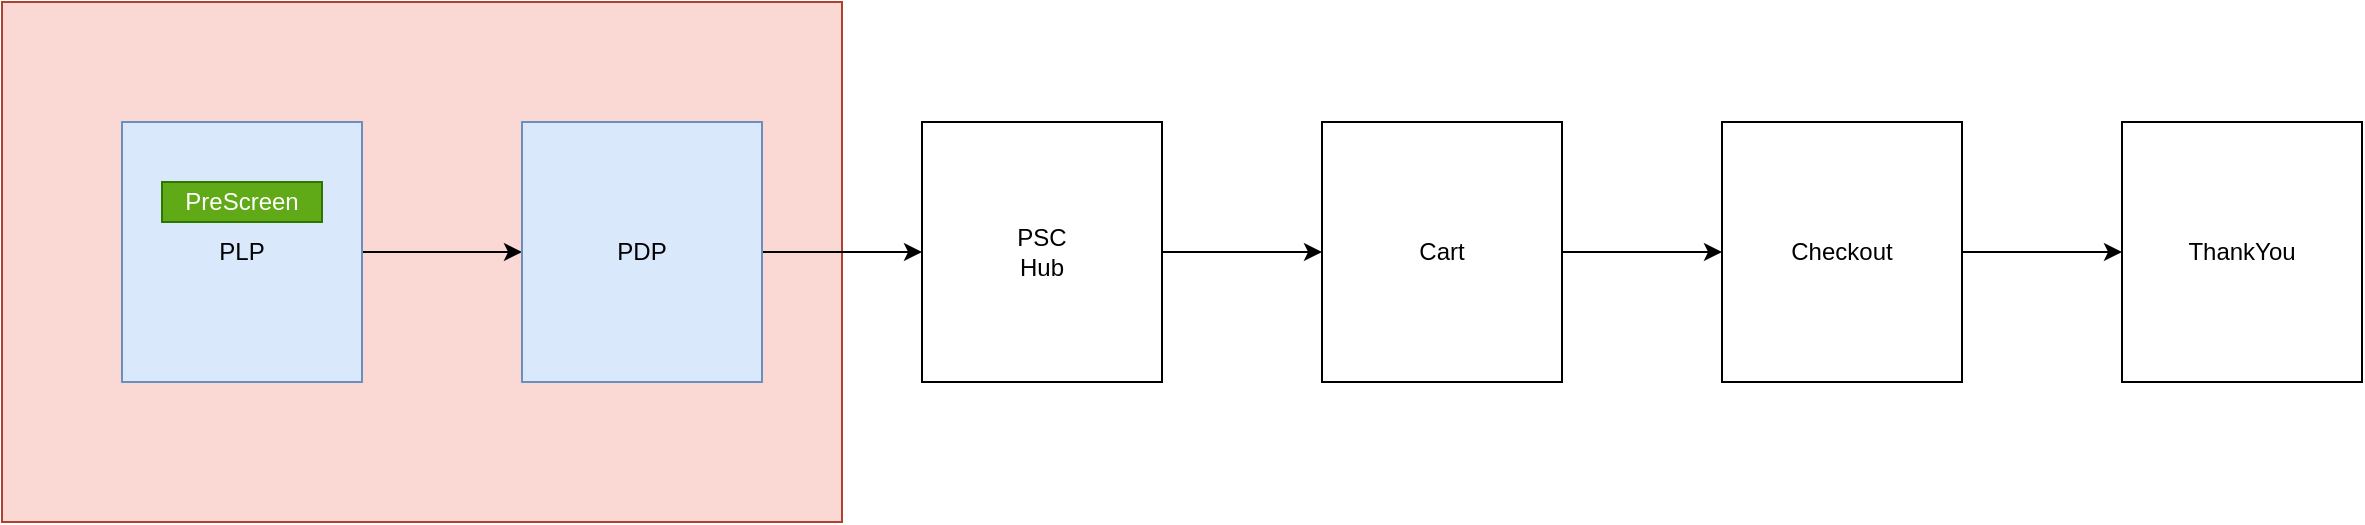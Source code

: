 <mxfile version="13.10.0" type="github">
  <diagram id="JsG0qtpKEguwI-xBwZPF" name="Page-1">
    <mxGraphModel dx="1422" dy="705" grid="1" gridSize="10" guides="1" tooltips="1" connect="1" arrows="1" fold="1" page="1" pageScale="1" pageWidth="3300" pageHeight="2339" math="0" shadow="0">
      <root>
        <mxCell id="0" />
        <mxCell id="1" parent="0" />
        <mxCell id="dXR1djHrMBTUY8D0_lZp-13" value="" style="rounded=0;whiteSpace=wrap;html=1;fillColor=#fad9d5;strokeColor=#ae4132;" vertex="1" parent="1">
          <mxGeometry x="280" y="330" width="420" height="260" as="geometry" />
        </mxCell>
        <mxCell id="dXR1djHrMBTUY8D0_lZp-3" value="" style="edgeStyle=orthogonalEdgeStyle;rounded=0;orthogonalLoop=1;jettySize=auto;html=1;" edge="1" parent="1" source="dXR1djHrMBTUY8D0_lZp-1" target="dXR1djHrMBTUY8D0_lZp-2">
          <mxGeometry relative="1" as="geometry" />
        </mxCell>
        <mxCell id="dXR1djHrMBTUY8D0_lZp-1" value="PLP" style="rounded=0;whiteSpace=wrap;html=1;fillColor=#dae8fc;strokeColor=#6c8ebf;" vertex="1" parent="1">
          <mxGeometry x="340" y="390" width="120" height="130" as="geometry" />
        </mxCell>
        <mxCell id="dXR1djHrMBTUY8D0_lZp-5" value="" style="edgeStyle=orthogonalEdgeStyle;rounded=0;orthogonalLoop=1;jettySize=auto;html=1;" edge="1" parent="1" source="dXR1djHrMBTUY8D0_lZp-2" target="dXR1djHrMBTUY8D0_lZp-4">
          <mxGeometry relative="1" as="geometry" />
        </mxCell>
        <mxCell id="dXR1djHrMBTUY8D0_lZp-2" value="PDP" style="rounded=0;whiteSpace=wrap;html=1;fillColor=#dae8fc;strokeColor=#6c8ebf;" vertex="1" parent="1">
          <mxGeometry x="540" y="390" width="120" height="130" as="geometry" />
        </mxCell>
        <mxCell id="dXR1djHrMBTUY8D0_lZp-7" value="" style="edgeStyle=orthogonalEdgeStyle;rounded=0;orthogonalLoop=1;jettySize=auto;html=1;" edge="1" parent="1" source="dXR1djHrMBTUY8D0_lZp-4" target="dXR1djHrMBTUY8D0_lZp-6">
          <mxGeometry relative="1" as="geometry" />
        </mxCell>
        <mxCell id="dXR1djHrMBTUY8D0_lZp-4" value="PSC&lt;br&gt;Hub" style="rounded=0;whiteSpace=wrap;html=1;" vertex="1" parent="1">
          <mxGeometry x="740" y="390" width="120" height="130" as="geometry" />
        </mxCell>
        <mxCell id="dXR1djHrMBTUY8D0_lZp-9" value="" style="edgeStyle=orthogonalEdgeStyle;rounded=0;orthogonalLoop=1;jettySize=auto;html=1;" edge="1" parent="1" source="dXR1djHrMBTUY8D0_lZp-6" target="dXR1djHrMBTUY8D0_lZp-8">
          <mxGeometry relative="1" as="geometry" />
        </mxCell>
        <mxCell id="dXR1djHrMBTUY8D0_lZp-6" value="Cart" style="rounded=0;whiteSpace=wrap;html=1;" vertex="1" parent="1">
          <mxGeometry x="940" y="390" width="120" height="130" as="geometry" />
        </mxCell>
        <mxCell id="dXR1djHrMBTUY8D0_lZp-11" value="" style="edgeStyle=orthogonalEdgeStyle;rounded=0;orthogonalLoop=1;jettySize=auto;html=1;" edge="1" parent="1" source="dXR1djHrMBTUY8D0_lZp-8" target="dXR1djHrMBTUY8D0_lZp-10">
          <mxGeometry relative="1" as="geometry" />
        </mxCell>
        <mxCell id="dXR1djHrMBTUY8D0_lZp-8" value="Checkout" style="rounded=0;whiteSpace=wrap;html=1;" vertex="1" parent="1">
          <mxGeometry x="1140" y="390" width="120" height="130" as="geometry" />
        </mxCell>
        <mxCell id="dXR1djHrMBTUY8D0_lZp-10" value="ThankYou" style="rounded=0;whiteSpace=wrap;html=1;" vertex="1" parent="1">
          <mxGeometry x="1340" y="390" width="120" height="130" as="geometry" />
        </mxCell>
        <mxCell id="dXR1djHrMBTUY8D0_lZp-12" value="PreScreen" style="rounded=0;whiteSpace=wrap;html=1;fillColor=#60a917;strokeColor=#2D7600;fontColor=#ffffff;" vertex="1" parent="1">
          <mxGeometry x="360" y="420" width="80" height="20" as="geometry" />
        </mxCell>
      </root>
    </mxGraphModel>
  </diagram>
</mxfile>
